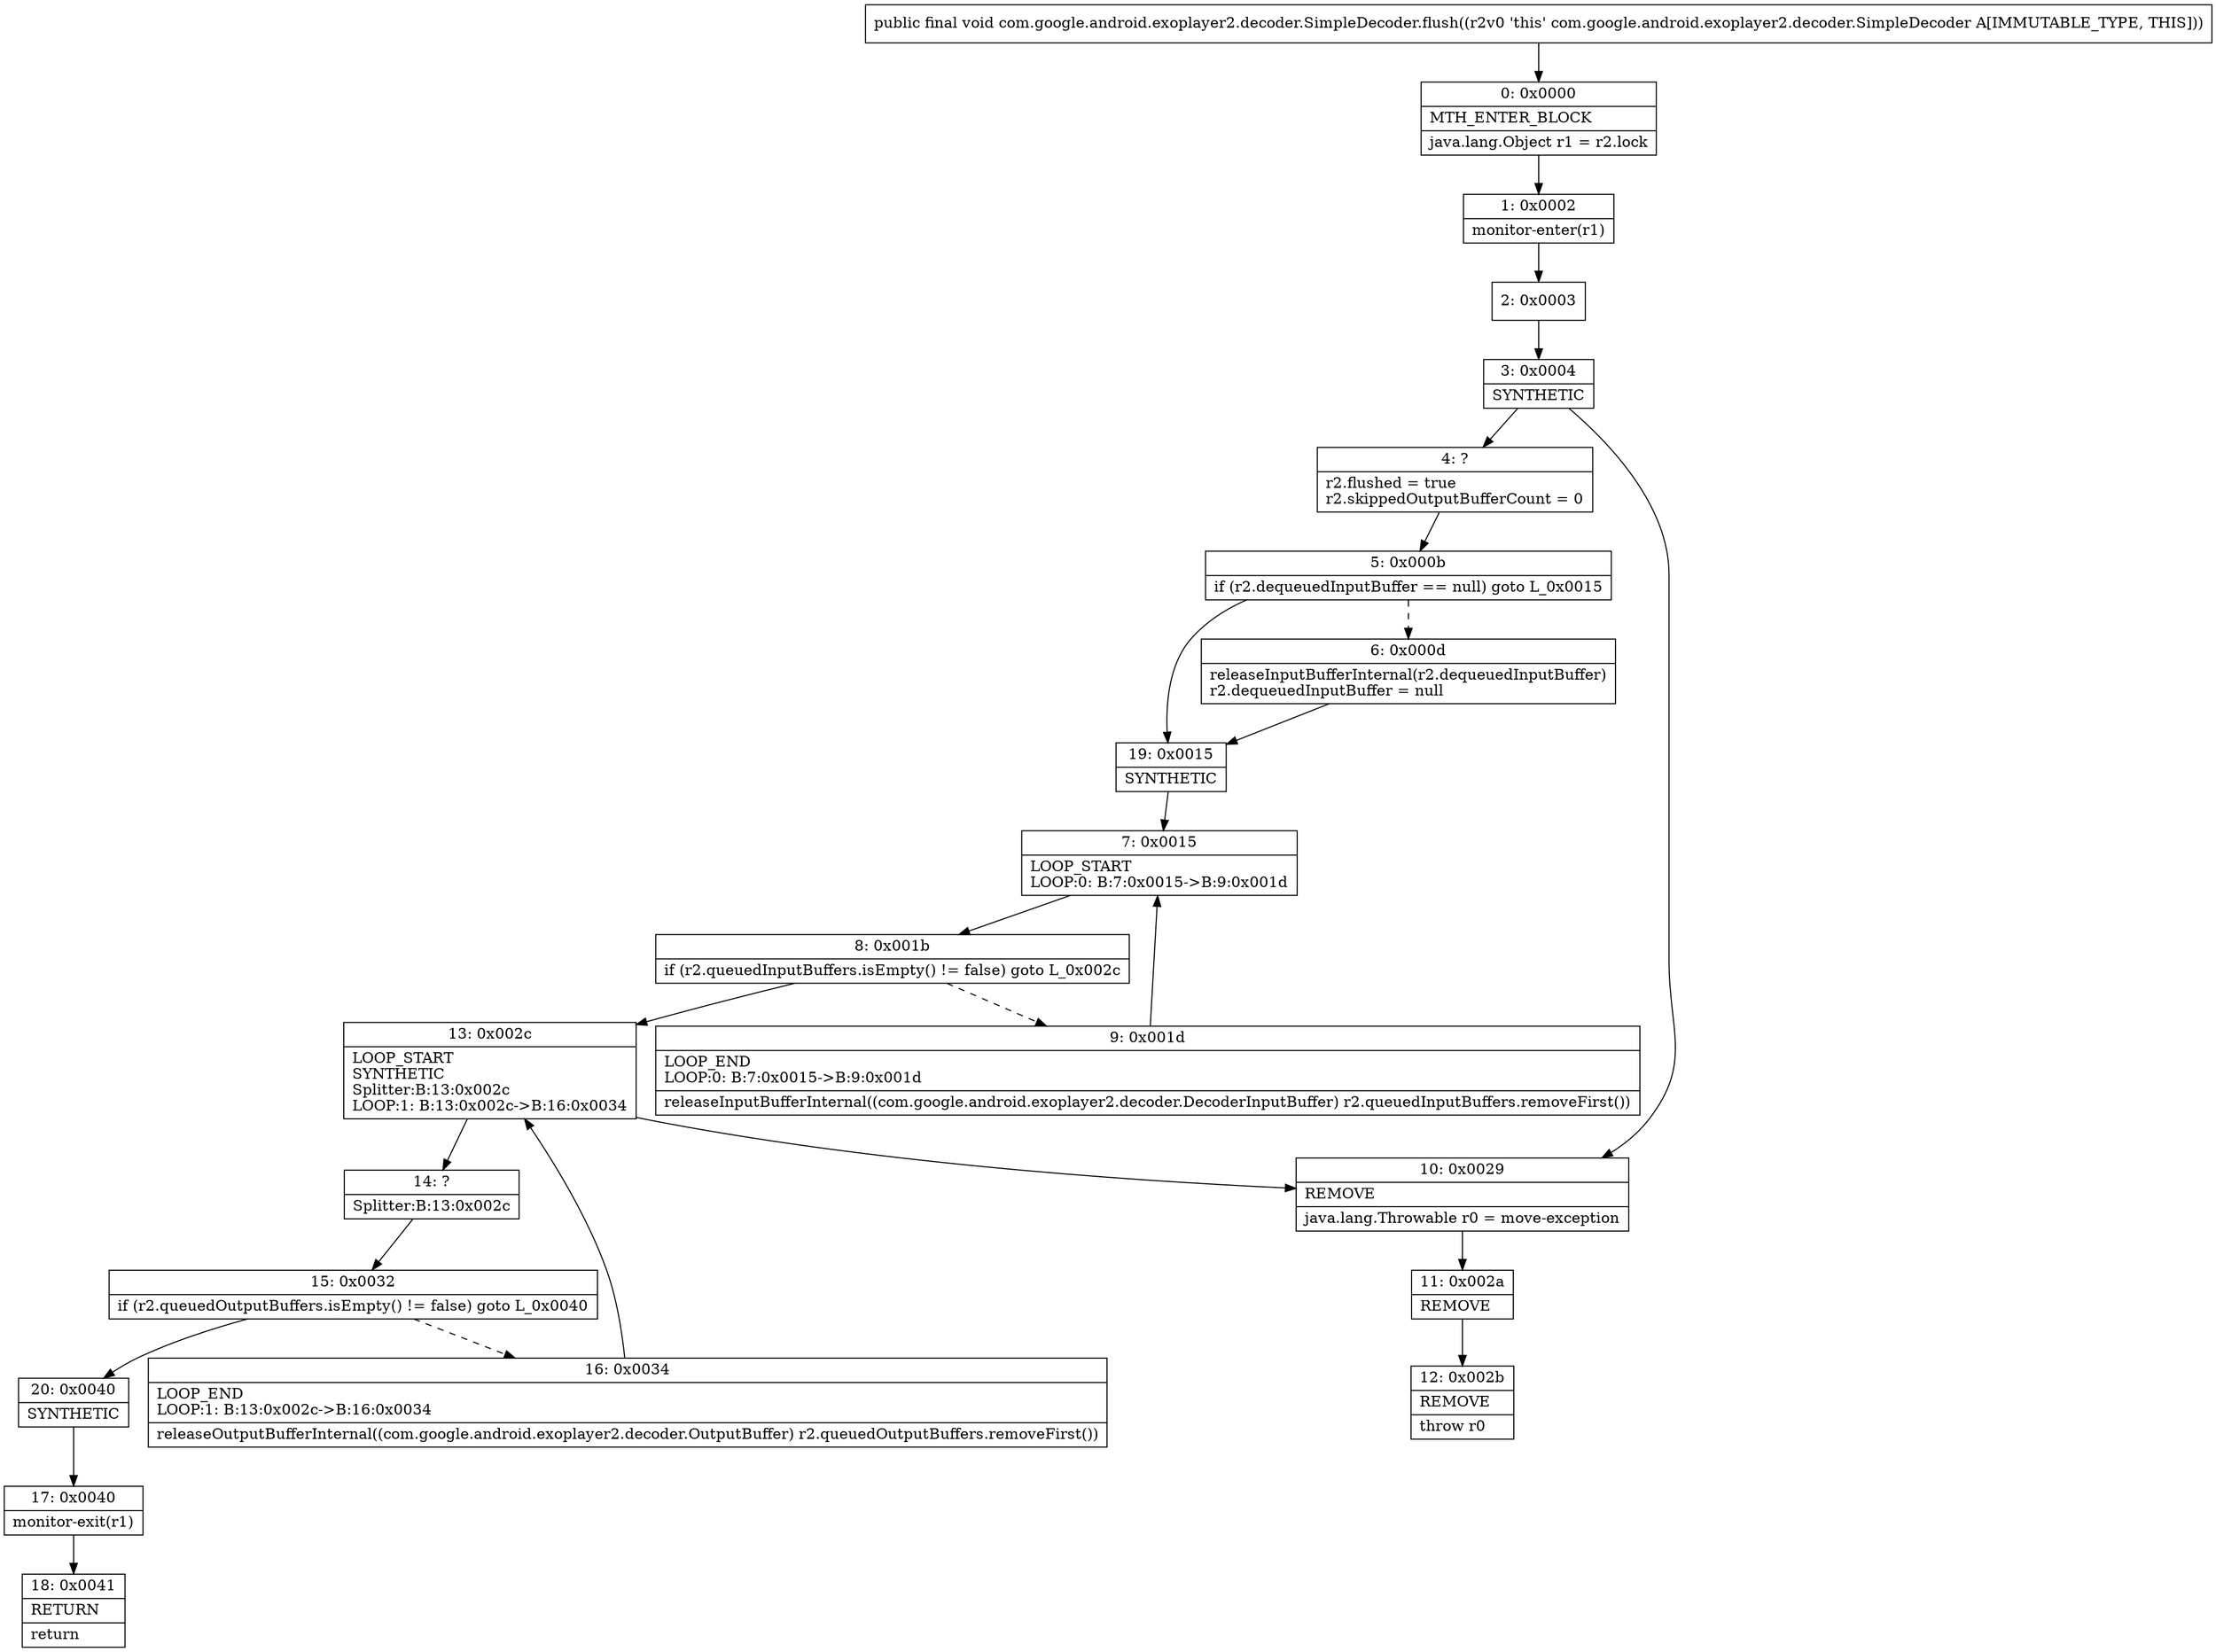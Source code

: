 digraph "CFG forcom.google.android.exoplayer2.decoder.SimpleDecoder.flush()V" {
Node_0 [shape=record,label="{0\:\ 0x0000|MTH_ENTER_BLOCK\l|java.lang.Object r1 = r2.lock\l}"];
Node_1 [shape=record,label="{1\:\ 0x0002|monitor\-enter(r1)\l}"];
Node_2 [shape=record,label="{2\:\ 0x0003}"];
Node_3 [shape=record,label="{3\:\ 0x0004|SYNTHETIC\l}"];
Node_4 [shape=record,label="{4\:\ ?|r2.flushed = true\lr2.skippedOutputBufferCount = 0\l}"];
Node_5 [shape=record,label="{5\:\ 0x000b|if (r2.dequeuedInputBuffer == null) goto L_0x0015\l}"];
Node_6 [shape=record,label="{6\:\ 0x000d|releaseInputBufferInternal(r2.dequeuedInputBuffer)\lr2.dequeuedInputBuffer = null\l}"];
Node_7 [shape=record,label="{7\:\ 0x0015|LOOP_START\lLOOP:0: B:7:0x0015\-\>B:9:0x001d\l}"];
Node_8 [shape=record,label="{8\:\ 0x001b|if (r2.queuedInputBuffers.isEmpty() != false) goto L_0x002c\l}"];
Node_9 [shape=record,label="{9\:\ 0x001d|LOOP_END\lLOOP:0: B:7:0x0015\-\>B:9:0x001d\l|releaseInputBufferInternal((com.google.android.exoplayer2.decoder.DecoderInputBuffer) r2.queuedInputBuffers.removeFirst())\l}"];
Node_10 [shape=record,label="{10\:\ 0x0029|REMOVE\l|java.lang.Throwable r0 = move\-exception\l}"];
Node_11 [shape=record,label="{11\:\ 0x002a|REMOVE\l}"];
Node_12 [shape=record,label="{12\:\ 0x002b|REMOVE\l|throw r0\l}"];
Node_13 [shape=record,label="{13\:\ 0x002c|LOOP_START\lSYNTHETIC\lSplitter:B:13:0x002c\lLOOP:1: B:13:0x002c\-\>B:16:0x0034\l}"];
Node_14 [shape=record,label="{14\:\ ?|Splitter:B:13:0x002c\l}"];
Node_15 [shape=record,label="{15\:\ 0x0032|if (r2.queuedOutputBuffers.isEmpty() != false) goto L_0x0040\l}"];
Node_16 [shape=record,label="{16\:\ 0x0034|LOOP_END\lLOOP:1: B:13:0x002c\-\>B:16:0x0034\l|releaseOutputBufferInternal((com.google.android.exoplayer2.decoder.OutputBuffer) r2.queuedOutputBuffers.removeFirst())\l}"];
Node_17 [shape=record,label="{17\:\ 0x0040|monitor\-exit(r1)\l}"];
Node_18 [shape=record,label="{18\:\ 0x0041|RETURN\l|return\l}"];
Node_19 [shape=record,label="{19\:\ 0x0015|SYNTHETIC\l}"];
Node_20 [shape=record,label="{20\:\ 0x0040|SYNTHETIC\l}"];
MethodNode[shape=record,label="{public final void com.google.android.exoplayer2.decoder.SimpleDecoder.flush((r2v0 'this' com.google.android.exoplayer2.decoder.SimpleDecoder A[IMMUTABLE_TYPE, THIS])) }"];
MethodNode -> Node_0;
Node_0 -> Node_1;
Node_1 -> Node_2;
Node_2 -> Node_3;
Node_3 -> Node_4;
Node_3 -> Node_10;
Node_4 -> Node_5;
Node_5 -> Node_6[style=dashed];
Node_5 -> Node_19;
Node_6 -> Node_19;
Node_7 -> Node_8;
Node_8 -> Node_9[style=dashed];
Node_8 -> Node_13;
Node_9 -> Node_7;
Node_10 -> Node_11;
Node_11 -> Node_12;
Node_13 -> Node_14;
Node_13 -> Node_10;
Node_14 -> Node_15;
Node_15 -> Node_16[style=dashed];
Node_15 -> Node_20;
Node_16 -> Node_13;
Node_17 -> Node_18;
Node_19 -> Node_7;
Node_20 -> Node_17;
}

